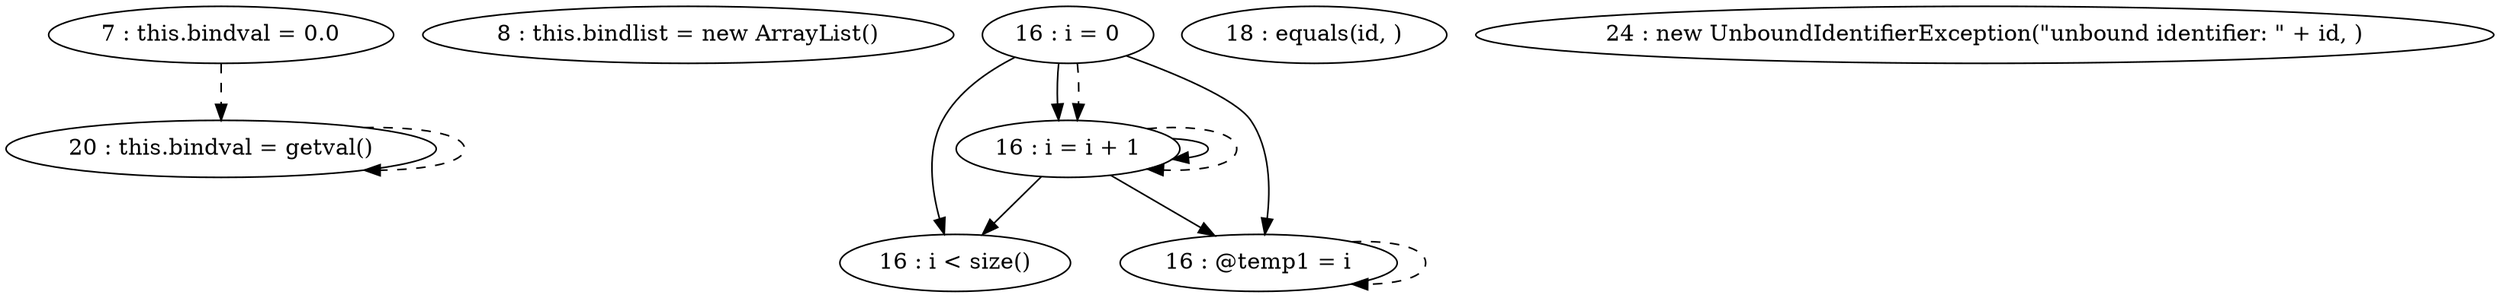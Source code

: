 digraph G {
"7 : this.bindval = 0.0"
"7 : this.bindval = 0.0" -> "20 : this.bindval = getval()" [style=dashed]
"8 : this.bindlist = new ArrayList()"
"16 : i = 0"
"16 : i = 0" -> "16 : i < size()"
"16 : i = 0" -> "16 : @temp1 = i"
"16 : i = 0" -> "16 : i = i + 1"
"16 : i = 0" -> "16 : i = i + 1" [style=dashed]
"16 : i < size()"
"18 : equals(id, )"
"24 : new UnboundIdentifierException(\"unbound identifier: \" + id, )"
"20 : this.bindval = getval()"
"20 : this.bindval = getval()" -> "20 : this.bindval = getval()" [style=dashed]
"16 : @temp1 = i"
"16 : @temp1 = i" -> "16 : @temp1 = i" [style=dashed]
"16 : i = i + 1"
"16 : i = i + 1" -> "16 : i < size()"
"16 : i = i + 1" -> "16 : @temp1 = i"
"16 : i = i + 1" -> "16 : i = i + 1"
"16 : i = i + 1" -> "16 : i = i + 1" [style=dashed]
}